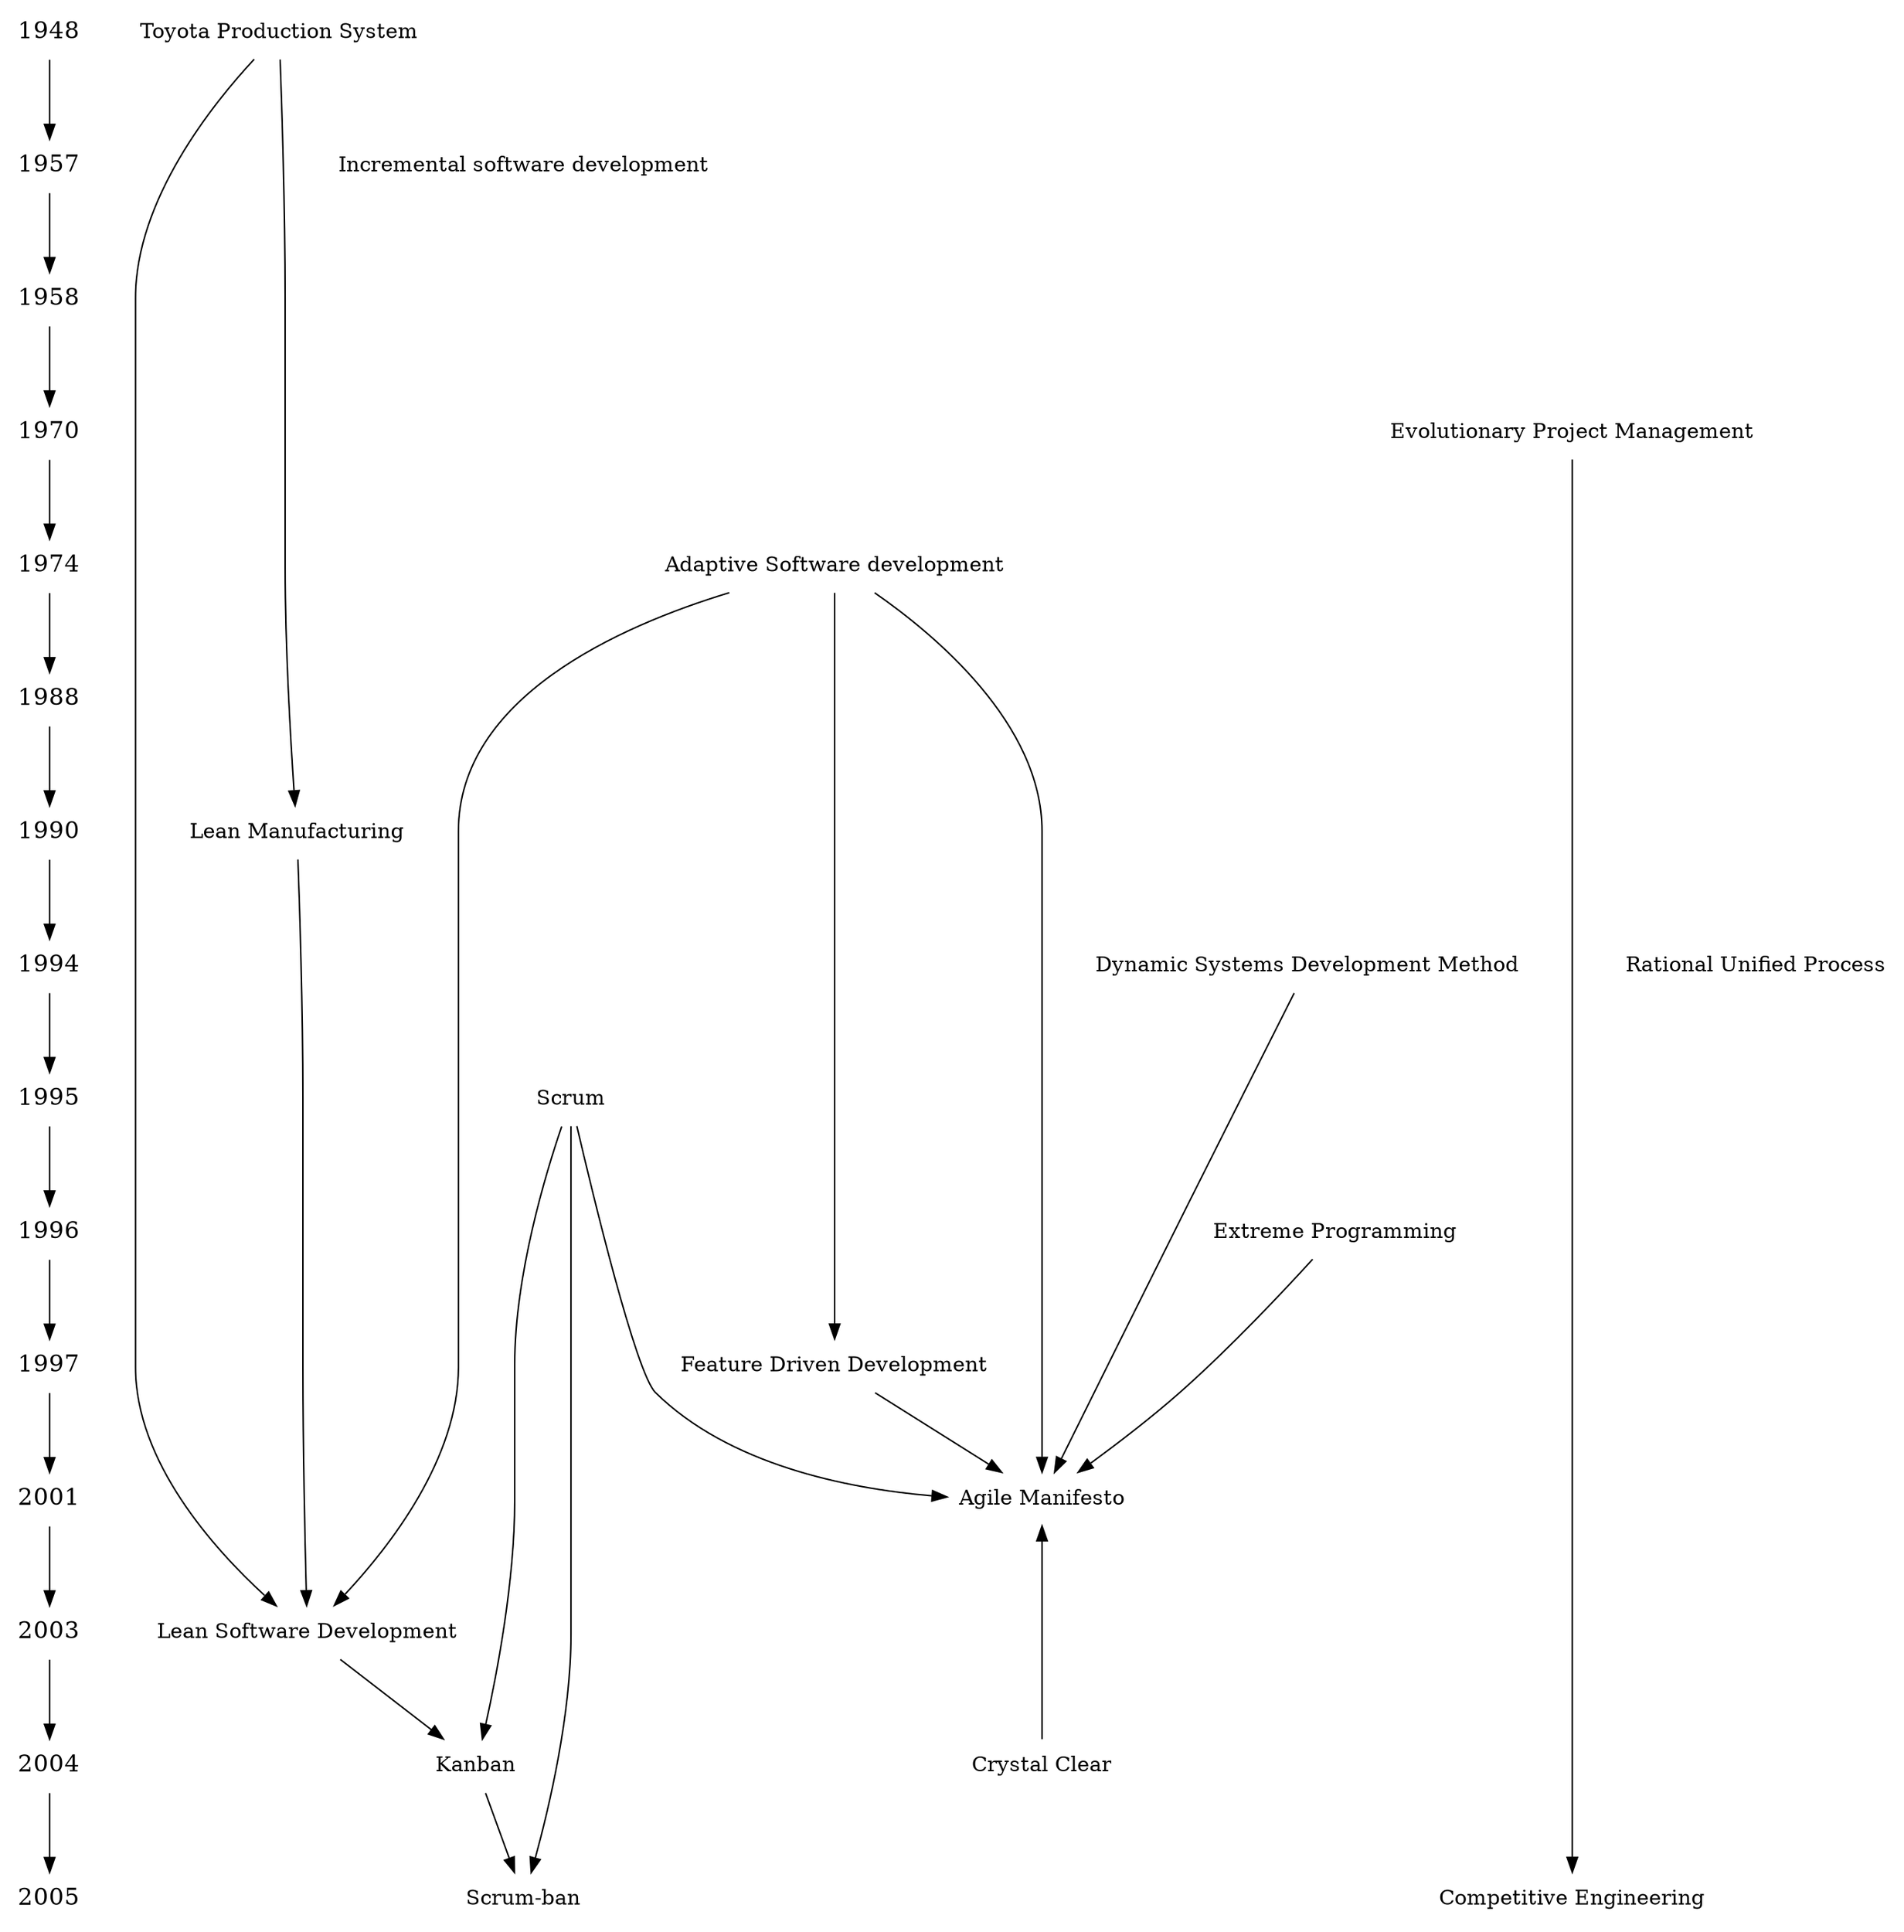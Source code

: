 digraph history {
    /* rankdir=LR; */
    ranksep=.75;
    {
        node[shape=plaintext, fontsize=16];
        1948 -> 1957 -> 1958 -> 1970 -> 1974 -> 1988 -> 1990 -> 1994 -> 1995 -> 
        1996 -> 1997 -> 2001 -> 2003 -> 2004 -> 2005
    }
    node [shape=none];
    { rank = same; 1948; TPS; }
    { rank = same; 1957; Inc;}
    { rank = same; 1970; evo; }
    { rank = same; 1974; adapt; }
    { rank = same; 1990; Lean; } 
    { rank = same; 1994; rup; dsdm; }
    { rank = same; 1995; scrum; }
    { rank = same; 1996; xp; }
    { rank = same; 1997; fdd; }
    { rank = same; 2001; am; }
    { rank = same; 2003; leansd; }   
    { rank = same; 2004; kanban; cc; }
    { rank = same; 2005; comp; }
    TPS[label="Toyota Production System"];
    Lean[label="Lean Manufacturing"];
    Inc[label="Incremental software development"];
    adapt[label="Adaptive Software development"];
    evo[label="Evolutionary Project Management"];
    comp[label="Competitive Engineering"];
    rup[label="Rational Unified Process"];
    scrum[label="Scrum"];
    cc[label="Crystal Clear"];
    xp[label="Extreme Programming"];
    fdd[label="Feature Driven Development"];
    dsdm[label="Dynamic Systems Development Method"];
    am[label="Agile Manifesto"];
    kanban[label="Kanban"];
    leansd[label="Lean Software Development"];
    scrumban[label="Scrum-ban"];
    TPS -> Lean -> leansd -> kanban;
    TPS -> leansd;
    adapt -> leansd;
    scrum -> kanban;
    adapt -> fdd;
    scrum -> am;
    dsdm -> am;
    xp -> am;
    cc -> am;
    adapt -> am;
    fdd -> am;
    scrum -> scrumban;
    kanban -> scrumban;
    evo -> comp;
}
